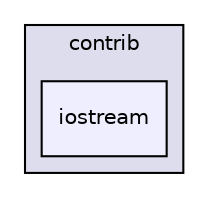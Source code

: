 digraph "zlib/zlib-1.2.8/contrib/iostream" {
  compound=true
  node [ fontsize="10", fontname="Helvetica"];
  edge [ labelfontsize="10", labelfontname="Helvetica"];
  subgraph clusterdir_e0c029cd5149dae73dc2b47aa4b1f108 {
    graph [ bgcolor="#ddddee", pencolor="black", label="contrib" fontname="Helvetica", fontsize="10", URL="dir_e0c029cd5149dae73dc2b47aa4b1f108.html"]
  dir_1ef98d24809be2b2bcbad82987084e9a [shape=box, label="iostream", style="filled", fillcolor="#eeeeff", pencolor="black", URL="dir_1ef98d24809be2b2bcbad82987084e9a.html"];
  }
}
